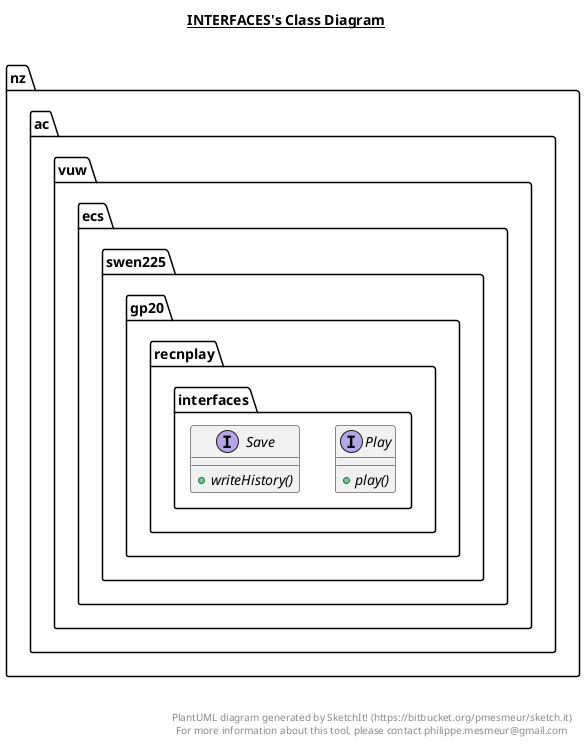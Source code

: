 @startuml

title __INTERFACES's Class Diagram__\n

  namespace nz.ac.vuw.ecs.swen225.gp20.recnplay {
    namespace interfaces {
      interface nz.ac.vuw.ecs.swen225.gp20.recnplay.interfaces.Play {
          {abstract} + play()
      }
    }
  }
  

  namespace nz.ac.vuw.ecs.swen225.gp20.recnplay {
    namespace interfaces {
      interface nz.ac.vuw.ecs.swen225.gp20.recnplay.interfaces.Save {
          {abstract} + writeHistory()
      }
    }
  }
  



right footer


PlantUML diagram generated by SketchIt! (https://bitbucket.org/pmesmeur/sketch.it)
For more information about this tool, please contact philippe.mesmeur@gmail.com
endfooter

@enduml
